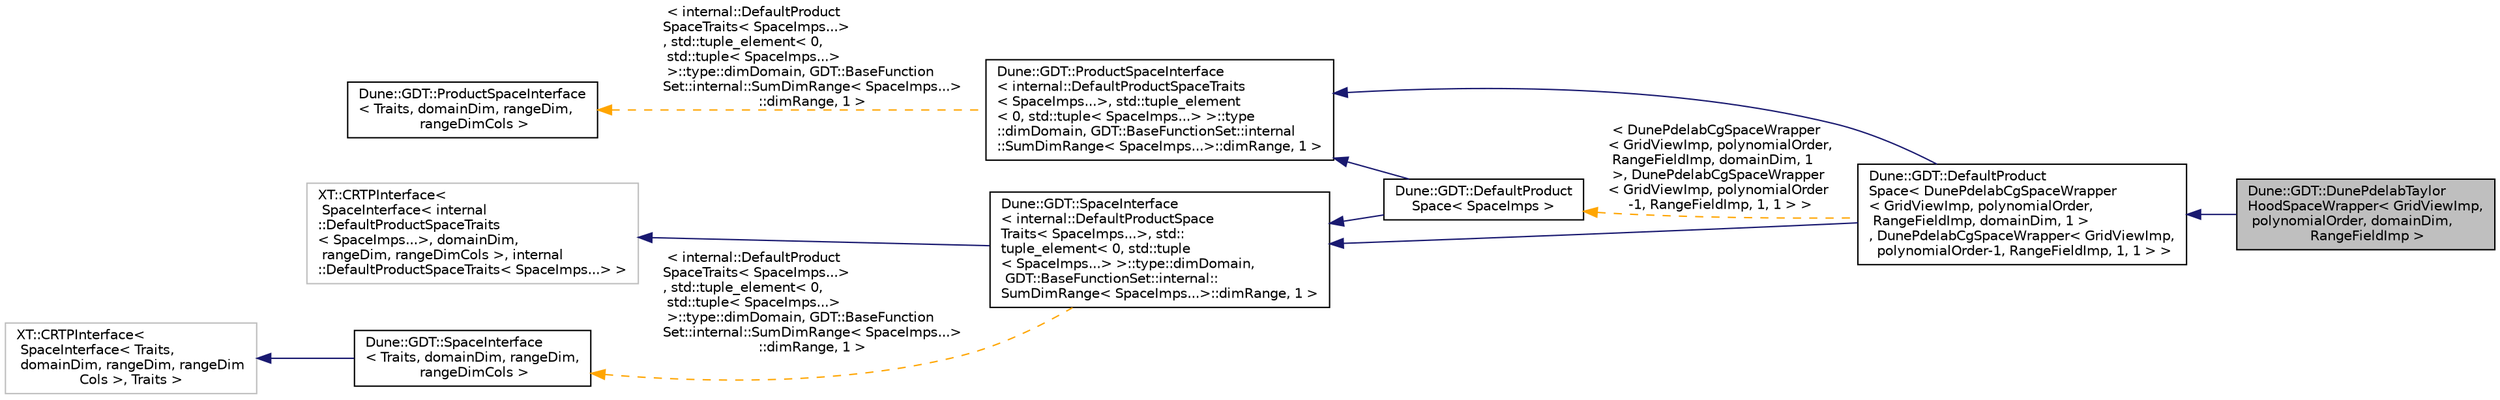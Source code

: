 digraph "Dune::GDT::DunePdelabTaylorHoodSpaceWrapper&lt; GridViewImp, polynomialOrder, domainDim, RangeFieldImp &gt;"
{
  edge [fontname="Helvetica",fontsize="10",labelfontname="Helvetica",labelfontsize="10"];
  node [fontname="Helvetica",fontsize="10",shape=record];
  rankdir="LR";
  Node1 [label="Dune::GDT::DunePdelabTaylor\lHoodSpaceWrapper\< GridViewImp,\l polynomialOrder, domainDim,\l RangeFieldImp \>",height=0.2,width=0.4,color="black", fillcolor="grey75", style="filled", fontcolor="black"];
  Node2 -> Node1 [dir="back",color="midnightblue",fontsize="10",style="solid",fontname="Helvetica"];
  Node2 [label="Dune::GDT::DefaultProduct\lSpace\< DunePdelabCgSpaceWrapper\l\< GridViewImp, polynomialOrder,\l RangeFieldImp, domainDim, 1 \>\l, DunePdelabCgSpaceWrapper\< GridViewImp,\l polynomialOrder-1, RangeFieldImp, 1, 1 \> \>",height=0.2,width=0.4,color="black", fillcolor="white", style="filled",URL="$a00076.html"];
  Node3 -> Node2 [dir="back",color="midnightblue",fontsize="10",style="solid",fontname="Helvetica"];
  Node3 [label="Dune::GDT::SpaceInterface\l\< internal::DefaultProductSpace\lTraits\< SpaceImps...\>, std::\ltuple_element\< 0, std::tuple\l\< SpaceImps...\> \>::type::dimDomain,\l GDT::BaseFunctionSet::internal::\lSumDimRange\< SpaceImps...\>::dimRange, 1 \>",height=0.2,width=0.4,color="black", fillcolor="white", style="filled",URL="$a00138.html"];
  Node4 -> Node3 [dir="back",color="midnightblue",fontsize="10",style="solid",fontname="Helvetica"];
  Node4 [label="XT::CRTPInterface\<\l SpaceInterface\< internal\l::DefaultProductSpaceTraits\l\< SpaceImps...\>, domainDim,\l rangeDim, rangeDimCols \>, internal\l::DefaultProductSpaceTraits\< SpaceImps...\> \>",height=0.2,width=0.4,color="grey75", fillcolor="white", style="filled"];
  Node5 -> Node3 [dir="back",color="orange",fontsize="10",style="dashed",label=" \< internal::DefaultProduct\lSpaceTraits\< SpaceImps...\>\l, std::tuple_element\< 0,\l std::tuple\< SpaceImps...\>\l \>::type::dimDomain, GDT::BaseFunction\lSet::internal::SumDimRange\< SpaceImps...\>\l::dimRange, 1 \>" ,fontname="Helvetica"];
  Node5 [label="Dune::GDT::SpaceInterface\l\< Traits, domainDim, rangeDim,\l rangeDimCols \>",height=0.2,width=0.4,color="black", fillcolor="white", style="filled",URL="$a00138.html"];
  Node6 -> Node5 [dir="back",color="midnightblue",fontsize="10",style="solid",fontname="Helvetica"];
  Node6 [label="XT::CRTPInterface\<\l SpaceInterface\< Traits,\l domainDim, rangeDim, rangeDim\lCols \>, Traits \>",height=0.2,width=0.4,color="grey75", fillcolor="white", style="filled"];
  Node7 -> Node2 [dir="back",color="midnightblue",fontsize="10",style="solid",fontname="Helvetica"];
  Node7 [label="Dune::GDT::ProductSpaceInterface\l\< internal::DefaultProductSpaceTraits\l\< SpaceImps...\>, std::tuple_element\l\< 0, std::tuple\< SpaceImps...\> \>::type\l::dimDomain, GDT::BaseFunctionSet::internal\l::SumDimRange\< SpaceImps...\>::dimRange, 1 \>",height=0.2,width=0.4,color="black", fillcolor="white", style="filled",URL="$a00377.html"];
  Node8 -> Node7 [dir="back",color="orange",fontsize="10",style="dashed",label=" \< internal::DefaultProduct\lSpaceTraits\< SpaceImps...\>\l, std::tuple_element\< 0,\l std::tuple\< SpaceImps...\>\l \>::type::dimDomain, GDT::BaseFunction\lSet::internal::SumDimRange\< SpaceImps...\>\l::dimRange, 1 \>" ,fontname="Helvetica"];
  Node8 [label="Dune::GDT::ProductSpaceInterface\l\< Traits, domainDim, rangeDim,\l rangeDimCols \>",height=0.2,width=0.4,color="black", fillcolor="white", style="filled",URL="$a00377.html"];
  Node9 -> Node2 [dir="back",color="orange",fontsize="10",style="dashed",label=" \< DunePdelabCgSpaceWrapper\l\< GridViewImp, polynomialOrder,\l RangeFieldImp, domainDim, 1\l \>, DunePdelabCgSpaceWrapper\l\< GridViewImp, polynomialOrder\l-1, RangeFieldImp, 1, 1 \> \>" ,fontname="Helvetica"];
  Node9 [label="Dune::GDT::DefaultProduct\lSpace\< SpaceImps \>",height=0.2,width=0.4,color="black", fillcolor="white", style="filled",URL="$a00076.html"];
  Node3 -> Node9 [dir="back",color="midnightblue",fontsize="10",style="solid",fontname="Helvetica"];
  Node7 -> Node9 [dir="back",color="midnightblue",fontsize="10",style="solid",fontname="Helvetica"];
}

